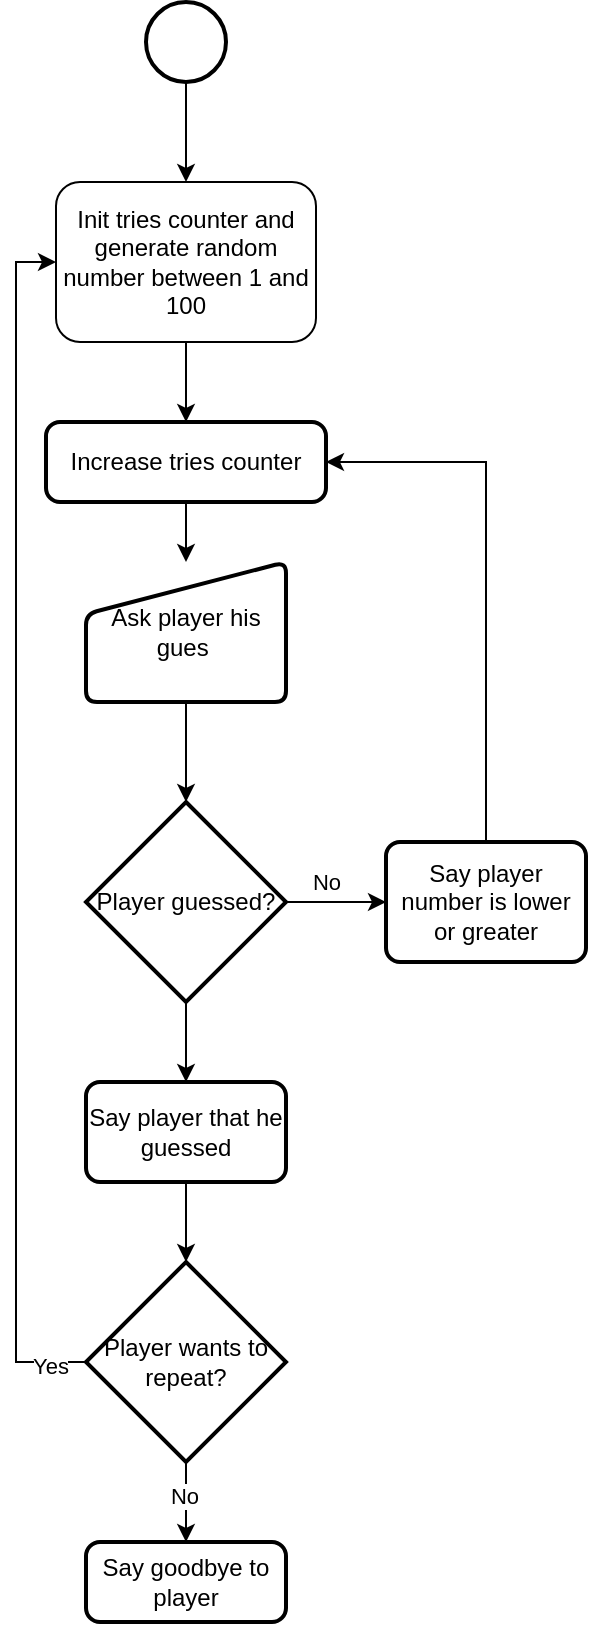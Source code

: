 <mxfile version="21.5.2" type="device">
  <diagram id="C5RBs43oDa-KdzZeNtuy" name="Page-1">
    <mxGraphModel dx="989" dy="1673" grid="1" gridSize="10" guides="1" tooltips="1" connect="1" arrows="1" fold="1" page="1" pageScale="1" pageWidth="827" pageHeight="1169" math="0" shadow="0">
      <root>
        <mxCell id="WIyWlLk6GJQsqaUBKTNV-0" />
        <mxCell id="WIyWlLk6GJQsqaUBKTNV-1" parent="WIyWlLk6GJQsqaUBKTNV-0" />
        <mxCell id="WNNLf0Y4ya_njdrN2upR-7" style="edgeStyle=orthogonalEdgeStyle;rounded=0;orthogonalLoop=1;jettySize=auto;html=1;entryX=0.5;entryY=0;entryDx=0;entryDy=0;" edge="1" parent="WIyWlLk6GJQsqaUBKTNV-1" source="WIyWlLk6GJQsqaUBKTNV-3" target="WNNLf0Y4ya_njdrN2upR-6">
          <mxGeometry relative="1" as="geometry" />
        </mxCell>
        <mxCell id="WIyWlLk6GJQsqaUBKTNV-3" value="Init tries counter and generate random number between 1 and 100" style="rounded=1;whiteSpace=wrap;html=1;fontSize=12;glass=0;strokeWidth=1;shadow=0;" parent="WIyWlLk6GJQsqaUBKTNV-1" vertex="1">
          <mxGeometry x="155" y="40" width="130" height="80" as="geometry" />
        </mxCell>
        <mxCell id="WNNLf0Y4ya_njdrN2upR-1" value="Ask player his gues&amp;nbsp;" style="html=1;strokeWidth=2;shape=manualInput;whiteSpace=wrap;rounded=1;size=26;arcSize=11;" vertex="1" parent="WIyWlLk6GJQsqaUBKTNV-1">
          <mxGeometry x="170" y="230" width="100" height="70" as="geometry" />
        </mxCell>
        <mxCell id="WNNLf0Y4ya_njdrN2upR-3" style="edgeStyle=orthogonalEdgeStyle;rounded=0;orthogonalLoop=1;jettySize=auto;html=1;exitX=0.5;exitY=1;exitDx=0;exitDy=0;" edge="1" parent="WIyWlLk6GJQsqaUBKTNV-1" source="WNNLf0Y4ya_njdrN2upR-1" target="WNNLf0Y4ya_njdrN2upR-4">
          <mxGeometry relative="1" as="geometry">
            <mxPoint x="220" y="370" as="targetPoint" />
          </mxGeometry>
        </mxCell>
        <mxCell id="WNNLf0Y4ya_njdrN2upR-10" style="edgeStyle=orthogonalEdgeStyle;rounded=0;orthogonalLoop=1;jettySize=auto;html=1;" edge="1" parent="WIyWlLk6GJQsqaUBKTNV-1" source="WNNLf0Y4ya_njdrN2upR-4" target="WNNLf0Y4ya_njdrN2upR-9">
          <mxGeometry relative="1" as="geometry" />
        </mxCell>
        <mxCell id="WNNLf0Y4ya_njdrN2upR-13" value="No" style="edgeLabel;html=1;align=center;verticalAlign=middle;resizable=0;points=[];" vertex="1" connectable="0" parent="WNNLf0Y4ya_njdrN2upR-10">
          <mxGeometry x="0.005" y="3" relative="1" as="geometry">
            <mxPoint x="-5" y="-7" as="offset" />
          </mxGeometry>
        </mxCell>
        <mxCell id="WNNLf0Y4ya_njdrN2upR-15" style="edgeStyle=orthogonalEdgeStyle;rounded=0;orthogonalLoop=1;jettySize=auto;html=1;" edge="1" parent="WIyWlLk6GJQsqaUBKTNV-1" source="WNNLf0Y4ya_njdrN2upR-4" target="WNNLf0Y4ya_njdrN2upR-14">
          <mxGeometry relative="1" as="geometry" />
        </mxCell>
        <mxCell id="WNNLf0Y4ya_njdrN2upR-4" value="Player guessed?" style="strokeWidth=2;html=1;shape=mxgraph.flowchart.decision;whiteSpace=wrap;" vertex="1" parent="WIyWlLk6GJQsqaUBKTNV-1">
          <mxGeometry x="170" y="350" width="100" height="100" as="geometry" />
        </mxCell>
        <mxCell id="WNNLf0Y4ya_njdrN2upR-8" style="edgeStyle=orthogonalEdgeStyle;rounded=0;orthogonalLoop=1;jettySize=auto;html=1;" edge="1" parent="WIyWlLk6GJQsqaUBKTNV-1" source="WNNLf0Y4ya_njdrN2upR-6" target="WNNLf0Y4ya_njdrN2upR-1">
          <mxGeometry relative="1" as="geometry" />
        </mxCell>
        <mxCell id="WNNLf0Y4ya_njdrN2upR-6" value="Increase tries counter" style="rounded=1;whiteSpace=wrap;html=1;absoluteArcSize=1;arcSize=14;strokeWidth=2;" vertex="1" parent="WIyWlLk6GJQsqaUBKTNV-1">
          <mxGeometry x="150" y="160" width="140" height="40" as="geometry" />
        </mxCell>
        <mxCell id="WNNLf0Y4ya_njdrN2upR-12" style="edgeStyle=orthogonalEdgeStyle;rounded=0;orthogonalLoop=1;jettySize=auto;html=1;entryX=1;entryY=0.5;entryDx=0;entryDy=0;" edge="1" parent="WIyWlLk6GJQsqaUBKTNV-1" source="WNNLf0Y4ya_njdrN2upR-9" target="WNNLf0Y4ya_njdrN2upR-6">
          <mxGeometry relative="1" as="geometry">
            <Array as="points">
              <mxPoint x="370" y="180" />
            </Array>
          </mxGeometry>
        </mxCell>
        <mxCell id="WNNLf0Y4ya_njdrN2upR-9" value="Say player number is lower or greater" style="rounded=1;whiteSpace=wrap;html=1;absoluteArcSize=1;arcSize=14;strokeWidth=2;" vertex="1" parent="WIyWlLk6GJQsqaUBKTNV-1">
          <mxGeometry x="320" y="370" width="100" height="60" as="geometry" />
        </mxCell>
        <mxCell id="WNNLf0Y4ya_njdrN2upR-17" style="edgeStyle=orthogonalEdgeStyle;rounded=0;orthogonalLoop=1;jettySize=auto;html=1;entryX=0.5;entryY=0;entryDx=0;entryDy=0;entryPerimeter=0;" edge="1" parent="WIyWlLk6GJQsqaUBKTNV-1" source="WNNLf0Y4ya_njdrN2upR-14" target="WNNLf0Y4ya_njdrN2upR-16">
          <mxGeometry relative="1" as="geometry" />
        </mxCell>
        <mxCell id="WNNLf0Y4ya_njdrN2upR-14" value="Say player that he guessed" style="rounded=1;whiteSpace=wrap;html=1;absoluteArcSize=1;arcSize=14;strokeWidth=2;" vertex="1" parent="WIyWlLk6GJQsqaUBKTNV-1">
          <mxGeometry x="170" y="490" width="100" height="50" as="geometry" />
        </mxCell>
        <mxCell id="WNNLf0Y4ya_njdrN2upR-22" style="edgeStyle=orthogonalEdgeStyle;rounded=0;orthogonalLoop=1;jettySize=auto;html=1;entryX=0.5;entryY=0;entryDx=0;entryDy=0;" edge="1" parent="WIyWlLk6GJQsqaUBKTNV-1" source="WNNLf0Y4ya_njdrN2upR-16" target="WNNLf0Y4ya_njdrN2upR-21">
          <mxGeometry relative="1" as="geometry" />
        </mxCell>
        <mxCell id="WNNLf0Y4ya_njdrN2upR-23" value="No" style="edgeLabel;html=1;align=center;verticalAlign=middle;resizable=0;points=[];" vertex="1" connectable="0" parent="WNNLf0Y4ya_njdrN2upR-22">
          <mxGeometry x="-0.167" y="-1" relative="1" as="geometry">
            <mxPoint as="offset" />
          </mxGeometry>
        </mxCell>
        <mxCell id="WNNLf0Y4ya_njdrN2upR-24" style="edgeStyle=orthogonalEdgeStyle;rounded=0;orthogonalLoop=1;jettySize=auto;html=1;entryX=0;entryY=0.5;entryDx=0;entryDy=0;" edge="1" parent="WIyWlLk6GJQsqaUBKTNV-1" source="WNNLf0Y4ya_njdrN2upR-16" target="WIyWlLk6GJQsqaUBKTNV-3">
          <mxGeometry relative="1" as="geometry">
            <Array as="points">
              <mxPoint x="135" y="630" />
              <mxPoint x="135" y="80" />
            </Array>
          </mxGeometry>
        </mxCell>
        <mxCell id="WNNLf0Y4ya_njdrN2upR-25" value="Yes" style="edgeLabel;html=1;align=center;verticalAlign=middle;resizable=0;points=[];" vertex="1" connectable="0" parent="WNNLf0Y4ya_njdrN2upR-24">
          <mxGeometry x="-0.94" y="2" relative="1" as="geometry">
            <mxPoint as="offset" />
          </mxGeometry>
        </mxCell>
        <mxCell id="WNNLf0Y4ya_njdrN2upR-16" value="Player wants to repeat?" style="strokeWidth=2;html=1;shape=mxgraph.flowchart.decision;whiteSpace=wrap;" vertex="1" parent="WIyWlLk6GJQsqaUBKTNV-1">
          <mxGeometry x="170" y="580" width="100" height="100" as="geometry" />
        </mxCell>
        <mxCell id="WNNLf0Y4ya_njdrN2upR-20" style="edgeStyle=orthogonalEdgeStyle;rounded=0;orthogonalLoop=1;jettySize=auto;html=1;entryX=0.5;entryY=0;entryDx=0;entryDy=0;" edge="1" parent="WIyWlLk6GJQsqaUBKTNV-1" source="WNNLf0Y4ya_njdrN2upR-19" target="WIyWlLk6GJQsqaUBKTNV-3">
          <mxGeometry relative="1" as="geometry" />
        </mxCell>
        <mxCell id="WNNLf0Y4ya_njdrN2upR-19" value="" style="strokeWidth=2;html=1;shape=mxgraph.flowchart.start_2;whiteSpace=wrap;" vertex="1" parent="WIyWlLk6GJQsqaUBKTNV-1">
          <mxGeometry x="200" y="-50" width="40" height="40" as="geometry" />
        </mxCell>
        <mxCell id="WNNLf0Y4ya_njdrN2upR-21" value="Say goodbye to player" style="rounded=1;whiteSpace=wrap;html=1;absoluteArcSize=1;arcSize=14;strokeWidth=2;" vertex="1" parent="WIyWlLk6GJQsqaUBKTNV-1">
          <mxGeometry x="170" y="720" width="100" height="40" as="geometry" />
        </mxCell>
      </root>
    </mxGraphModel>
  </diagram>
</mxfile>
